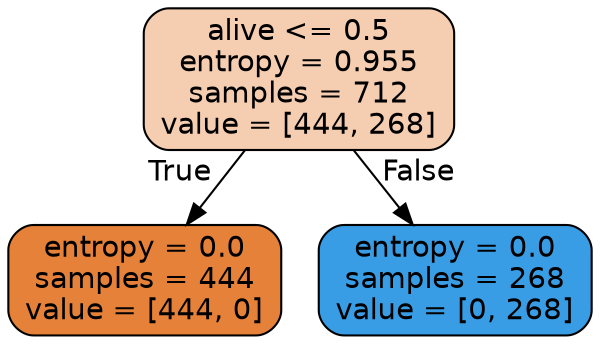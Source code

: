 digraph Tree {
node [shape=box, style="filled, rounded", color="black", fontname="helvetica"] ;
edge [fontname="helvetica"] ;
0 [label="alive <= 0.5\nentropy = 0.955\nsamples = 712\nvalue = [444, 268]", fillcolor="#f5cdb1"] ;
1 [label="entropy = 0.0\nsamples = 444\nvalue = [444, 0]", fillcolor="#e58139"] ;
0 -> 1 [labeldistance=2.5, labelangle=45, headlabel="True"] ;
2 [label="entropy = 0.0\nsamples = 268\nvalue = [0, 268]", fillcolor="#399de5"] ;
0 -> 2 [labeldistance=2.5, labelangle=-45, headlabel="False"] ;
}